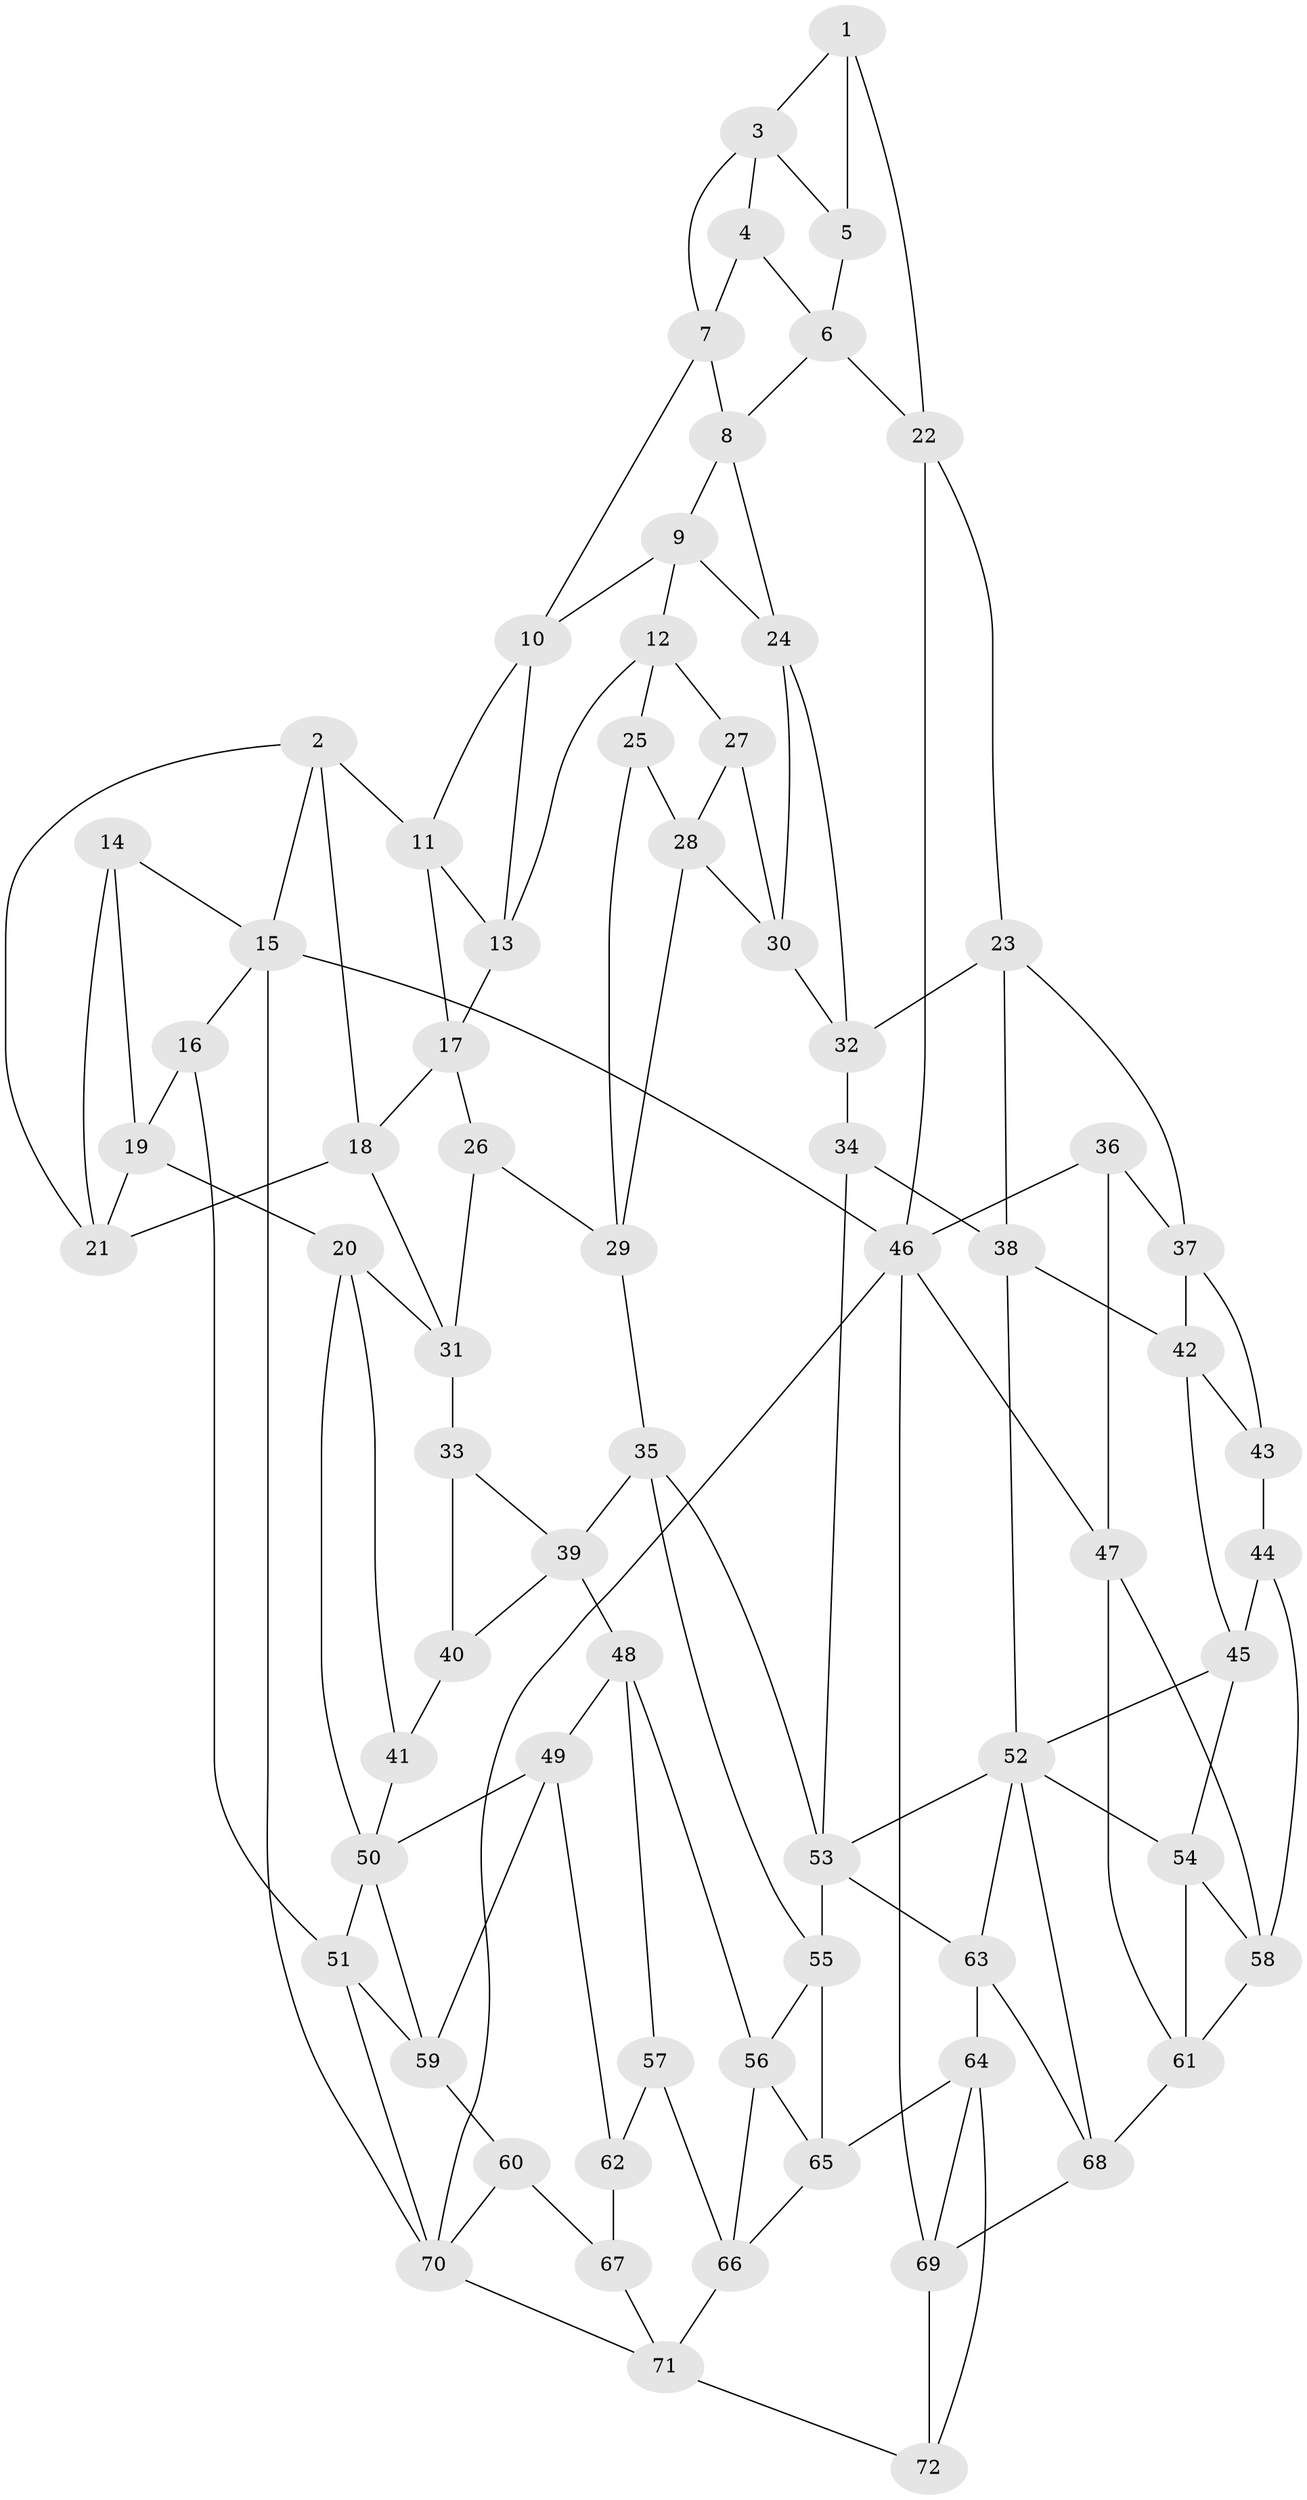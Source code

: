 // original degree distribution, {4: 0.19444444444444445, 6: 0.2222222222222222, 5: 0.5486111111111112, 3: 0.034722222222222224}
// Generated by graph-tools (version 1.1) at 2025/27/03/09/25 03:27:07]
// undirected, 72 vertices, 138 edges
graph export_dot {
graph [start="1"]
  node [color=gray90,style=filled];
  1;
  2;
  3;
  4;
  5;
  6;
  7;
  8;
  9;
  10;
  11;
  12;
  13;
  14;
  15;
  16;
  17;
  18;
  19;
  20;
  21;
  22;
  23;
  24;
  25;
  26;
  27;
  28;
  29;
  30;
  31;
  32;
  33;
  34;
  35;
  36;
  37;
  38;
  39;
  40;
  41;
  42;
  43;
  44;
  45;
  46;
  47;
  48;
  49;
  50;
  51;
  52;
  53;
  54;
  55;
  56;
  57;
  58;
  59;
  60;
  61;
  62;
  63;
  64;
  65;
  66;
  67;
  68;
  69;
  70;
  71;
  72;
  1 -- 3 [weight=1.0];
  1 -- 5 [weight=1.0];
  1 -- 22 [weight=1.0];
  2 -- 11 [weight=1.0];
  2 -- 15 [weight=1.0];
  2 -- 18 [weight=1.0];
  2 -- 21 [weight=1.0];
  3 -- 4 [weight=1.0];
  3 -- 5 [weight=1.0];
  3 -- 7 [weight=1.0];
  4 -- 6 [weight=1.0];
  4 -- 7 [weight=1.0];
  5 -- 6 [weight=1.0];
  6 -- 8 [weight=1.0];
  6 -- 22 [weight=1.0];
  7 -- 8 [weight=1.0];
  7 -- 10 [weight=1.0];
  8 -- 9 [weight=1.0];
  8 -- 24 [weight=1.0];
  9 -- 10 [weight=1.0];
  9 -- 12 [weight=1.0];
  9 -- 24 [weight=1.0];
  10 -- 11 [weight=1.0];
  10 -- 13 [weight=1.0];
  11 -- 13 [weight=1.0];
  11 -- 17 [weight=1.0];
  12 -- 13 [weight=1.0];
  12 -- 25 [weight=1.0];
  12 -- 27 [weight=1.0];
  13 -- 17 [weight=1.0];
  14 -- 15 [weight=1.0];
  14 -- 19 [weight=1.0];
  14 -- 21 [weight=1.0];
  15 -- 16 [weight=1.0];
  15 -- 46 [weight=1.0];
  15 -- 70 [weight=1.0];
  16 -- 19 [weight=1.0];
  16 -- 51 [weight=1.0];
  17 -- 18 [weight=1.0];
  17 -- 26 [weight=1.0];
  18 -- 21 [weight=1.0];
  18 -- 31 [weight=1.0];
  19 -- 20 [weight=1.0];
  19 -- 21 [weight=1.0];
  20 -- 31 [weight=1.0];
  20 -- 41 [weight=1.0];
  20 -- 50 [weight=1.0];
  22 -- 23 [weight=1.0];
  22 -- 46 [weight=1.0];
  23 -- 32 [weight=1.0];
  23 -- 37 [weight=1.0];
  23 -- 38 [weight=1.0];
  24 -- 30 [weight=1.0];
  24 -- 32 [weight=1.0];
  25 -- 28 [weight=1.0];
  25 -- 29 [weight=1.0];
  26 -- 29 [weight=1.0];
  26 -- 31 [weight=1.0];
  27 -- 28 [weight=1.0];
  27 -- 30 [weight=1.0];
  28 -- 29 [weight=1.0];
  28 -- 30 [weight=1.0];
  29 -- 35 [weight=1.0];
  30 -- 32 [weight=1.0];
  31 -- 33 [weight=1.0];
  32 -- 34 [weight=1.0];
  33 -- 39 [weight=1.0];
  33 -- 40 [weight=1.0];
  34 -- 38 [weight=1.0];
  34 -- 53 [weight=1.0];
  35 -- 39 [weight=1.0];
  35 -- 53 [weight=1.0];
  35 -- 55 [weight=1.0];
  36 -- 37 [weight=1.0];
  36 -- 46 [weight=1.0];
  36 -- 47 [weight=1.0];
  37 -- 42 [weight=1.0];
  37 -- 43 [weight=1.0];
  38 -- 42 [weight=1.0];
  38 -- 52 [weight=1.0];
  39 -- 40 [weight=1.0];
  39 -- 48 [weight=1.0];
  40 -- 41 [weight=2.0];
  41 -- 50 [weight=1.0];
  42 -- 43 [weight=1.0];
  42 -- 45 [weight=1.0];
  43 -- 44 [weight=2.0];
  44 -- 45 [weight=1.0];
  44 -- 58 [weight=1.0];
  45 -- 52 [weight=1.0];
  45 -- 54 [weight=1.0];
  46 -- 47 [weight=1.0];
  46 -- 69 [weight=1.0];
  46 -- 70 [weight=1.0];
  47 -- 58 [weight=1.0];
  47 -- 61 [weight=1.0];
  48 -- 49 [weight=1.0];
  48 -- 56 [weight=1.0];
  48 -- 57 [weight=1.0];
  49 -- 50 [weight=1.0];
  49 -- 59 [weight=1.0];
  49 -- 62 [weight=1.0];
  50 -- 51 [weight=2.0];
  50 -- 59 [weight=1.0];
  51 -- 59 [weight=1.0];
  51 -- 70 [weight=1.0];
  52 -- 53 [weight=1.0];
  52 -- 54 [weight=1.0];
  52 -- 63 [weight=1.0];
  52 -- 68 [weight=1.0];
  53 -- 55 [weight=2.0];
  53 -- 63 [weight=1.0];
  54 -- 58 [weight=1.0];
  54 -- 61 [weight=1.0];
  55 -- 56 [weight=1.0];
  55 -- 65 [weight=1.0];
  56 -- 65 [weight=1.0];
  56 -- 66 [weight=1.0];
  57 -- 62 [weight=1.0];
  57 -- 66 [weight=1.0];
  58 -- 61 [weight=1.0];
  59 -- 60 [weight=1.0];
  60 -- 67 [weight=1.0];
  60 -- 70 [weight=1.0];
  61 -- 68 [weight=1.0];
  62 -- 67 [weight=2.0];
  63 -- 64 [weight=1.0];
  63 -- 68 [weight=1.0];
  64 -- 65 [weight=1.0];
  64 -- 69 [weight=1.0];
  64 -- 72 [weight=1.0];
  65 -- 66 [weight=1.0];
  66 -- 71 [weight=1.0];
  67 -- 71 [weight=1.0];
  68 -- 69 [weight=1.0];
  69 -- 72 [weight=1.0];
  70 -- 71 [weight=1.0];
  71 -- 72 [weight=1.0];
}
